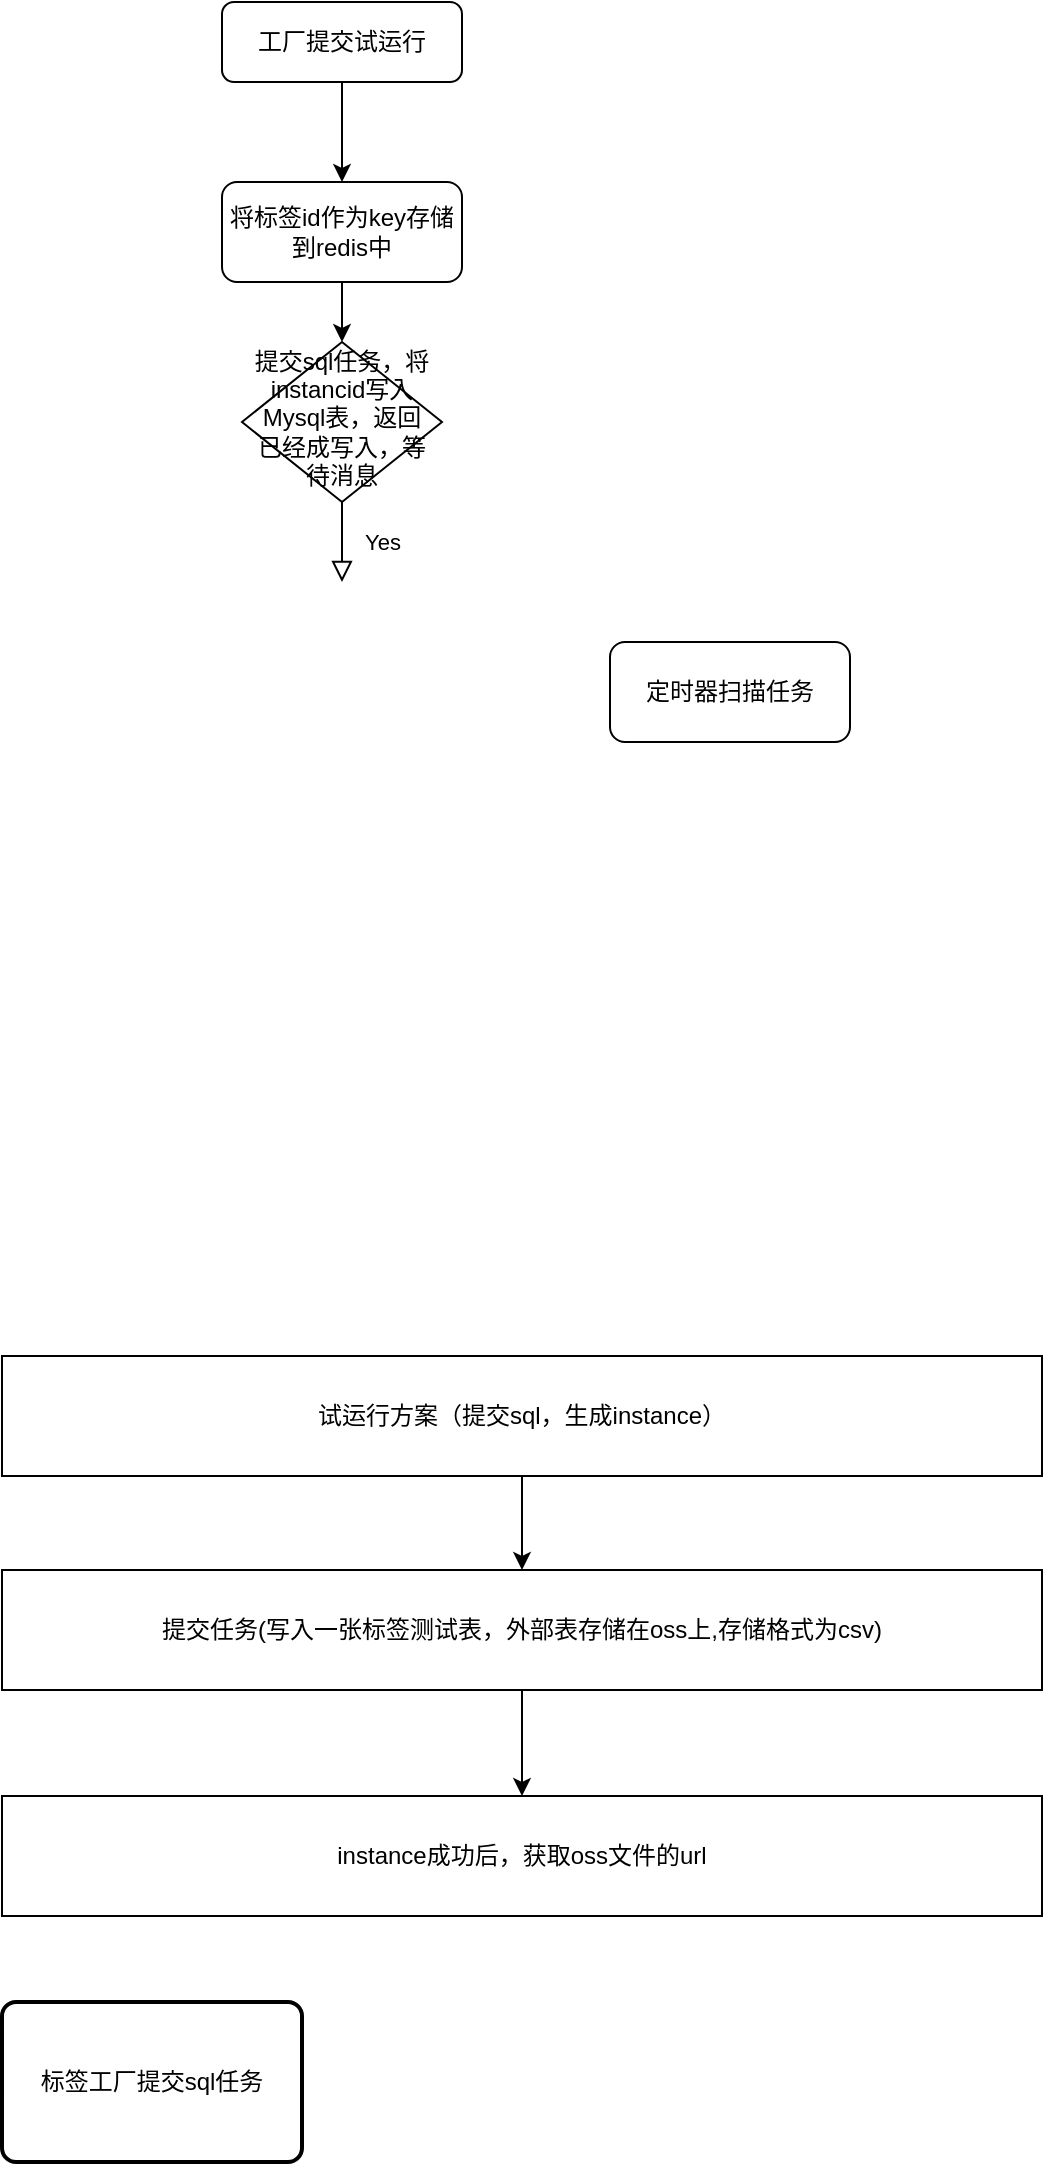 <mxfile version="14.8.4" type="github">
  <diagram id="C5RBs43oDa-KdzZeNtuy" name="Page-1">
    <mxGraphModel dx="868" dy="450" grid="1" gridSize="10" guides="1" tooltips="1" connect="1" arrows="1" fold="1" page="1" pageScale="1" pageWidth="827" pageHeight="1169" math="0" shadow="0">
      <root>
        <mxCell id="WIyWlLk6GJQsqaUBKTNV-0" />
        <mxCell id="WIyWlLk6GJQsqaUBKTNV-1" parent="WIyWlLk6GJQsqaUBKTNV-0" />
        <mxCell id="Pl5CHJV5vN_VHZbdLrqD-1" style="edgeStyle=orthogonalEdgeStyle;rounded=0;orthogonalLoop=1;jettySize=auto;html=1;entryX=0.5;entryY=0;entryDx=0;entryDy=0;" edge="1" parent="WIyWlLk6GJQsqaUBKTNV-1" source="WIyWlLk6GJQsqaUBKTNV-3" target="Pl5CHJV5vN_VHZbdLrqD-0">
          <mxGeometry relative="1" as="geometry" />
        </mxCell>
        <mxCell id="WIyWlLk6GJQsqaUBKTNV-3" value="工厂提交试运行" style="rounded=1;whiteSpace=wrap;html=1;fontSize=12;glass=0;strokeWidth=1;shadow=0;" parent="WIyWlLk6GJQsqaUBKTNV-1" vertex="1">
          <mxGeometry x="160" width="120" height="40" as="geometry" />
        </mxCell>
        <mxCell id="WIyWlLk6GJQsqaUBKTNV-4" value="Yes" style="rounded=0;html=1;jettySize=auto;orthogonalLoop=1;fontSize=11;endArrow=block;endFill=0;endSize=8;strokeWidth=1;shadow=0;labelBackgroundColor=none;edgeStyle=orthogonalEdgeStyle;" parent="WIyWlLk6GJQsqaUBKTNV-1" source="WIyWlLk6GJQsqaUBKTNV-6" edge="1">
          <mxGeometry y="20" relative="1" as="geometry">
            <mxPoint as="offset" />
            <mxPoint x="220" y="290" as="targetPoint" />
          </mxGeometry>
        </mxCell>
        <mxCell id="WIyWlLk6GJQsqaUBKTNV-6" value="提交sql任务，将instancid写入Mysql表，返回已经成写入，等待消息" style="rhombus;whiteSpace=wrap;html=1;shadow=0;fontFamily=Helvetica;fontSize=12;align=center;strokeWidth=1;spacing=6;spacingTop=-4;" parent="WIyWlLk6GJQsqaUBKTNV-1" vertex="1">
          <mxGeometry x="170" y="170" width="100" height="80" as="geometry" />
        </mxCell>
        <mxCell id="vJR7pnk0Y-MyIqnq0phN-4" value="" style="edgeStyle=orthogonalEdgeStyle;rounded=0;orthogonalLoop=1;jettySize=auto;html=1;" parent="WIyWlLk6GJQsqaUBKTNV-1" source="vJR7pnk0Y-MyIqnq0phN-0" target="vJR7pnk0Y-MyIqnq0phN-2" edge="1">
          <mxGeometry relative="1" as="geometry" />
        </mxCell>
        <mxCell id="vJR7pnk0Y-MyIqnq0phN-0" value="试运行方案（提交sql，生成instance）" style="rounded=0;whiteSpace=wrap;html=1;" parent="WIyWlLk6GJQsqaUBKTNV-1" vertex="1">
          <mxGeometry x="50" y="677" width="520" height="60" as="geometry" />
        </mxCell>
        <mxCell id="vJR7pnk0Y-MyIqnq0phN-7" style="edgeStyle=orthogonalEdgeStyle;rounded=0;orthogonalLoop=1;jettySize=auto;html=1;exitX=0.5;exitY=1;exitDx=0;exitDy=0;entryX=0.5;entryY=0;entryDx=0;entryDy=0;" parent="WIyWlLk6GJQsqaUBKTNV-1" source="vJR7pnk0Y-MyIqnq0phN-2" target="vJR7pnk0Y-MyIqnq0phN-6" edge="1">
          <mxGeometry relative="1" as="geometry" />
        </mxCell>
        <mxCell id="vJR7pnk0Y-MyIqnq0phN-2" value="提交任务(写入一张标签测试表，外部表存储在oss上,存储格式为csv)" style="rounded=0;whiteSpace=wrap;html=1;" parent="WIyWlLk6GJQsqaUBKTNV-1" vertex="1">
          <mxGeometry x="50" y="784" width="520" height="60" as="geometry" />
        </mxCell>
        <mxCell id="vJR7pnk0Y-MyIqnq0phN-6" value="instance成功后，获取oss文件的url" style="rounded=0;whiteSpace=wrap;html=1;" parent="WIyWlLk6GJQsqaUBKTNV-1" vertex="1">
          <mxGeometry x="50" y="897" width="520" height="60" as="geometry" />
        </mxCell>
        <mxCell id="Pl5CHJV5vN_VHZbdLrqD-2" style="edgeStyle=orthogonalEdgeStyle;rounded=0;orthogonalLoop=1;jettySize=auto;html=1;exitX=0.5;exitY=1;exitDx=0;exitDy=0;entryX=0.5;entryY=0;entryDx=0;entryDy=0;" edge="1" parent="WIyWlLk6GJQsqaUBKTNV-1" source="Pl5CHJV5vN_VHZbdLrqD-0" target="WIyWlLk6GJQsqaUBKTNV-6">
          <mxGeometry relative="1" as="geometry" />
        </mxCell>
        <mxCell id="Pl5CHJV5vN_VHZbdLrqD-0" value="将标签id作为key存储到redis中" style="rounded=1;whiteSpace=wrap;html=1;" vertex="1" parent="WIyWlLk6GJQsqaUBKTNV-1">
          <mxGeometry x="160" y="90" width="120" height="50" as="geometry" />
        </mxCell>
        <mxCell id="Pl5CHJV5vN_VHZbdLrqD-3" value="定时器扫描任务" style="rounded=1;whiteSpace=wrap;html=1;" vertex="1" parent="WIyWlLk6GJQsqaUBKTNV-1">
          <mxGeometry x="354" y="320" width="120" height="50" as="geometry" />
        </mxCell>
        <mxCell id="Pl5CHJV5vN_VHZbdLrqD-5" value="&lt;span&gt;标签工厂提交sql任务&lt;/span&gt;" style="rounded=1;whiteSpace=wrap;html=1;absoluteArcSize=1;arcSize=14;strokeWidth=2;" vertex="1" parent="WIyWlLk6GJQsqaUBKTNV-1">
          <mxGeometry x="50" y="1000" width="150" height="80" as="geometry" />
        </mxCell>
      </root>
    </mxGraphModel>
  </diagram>
</mxfile>
